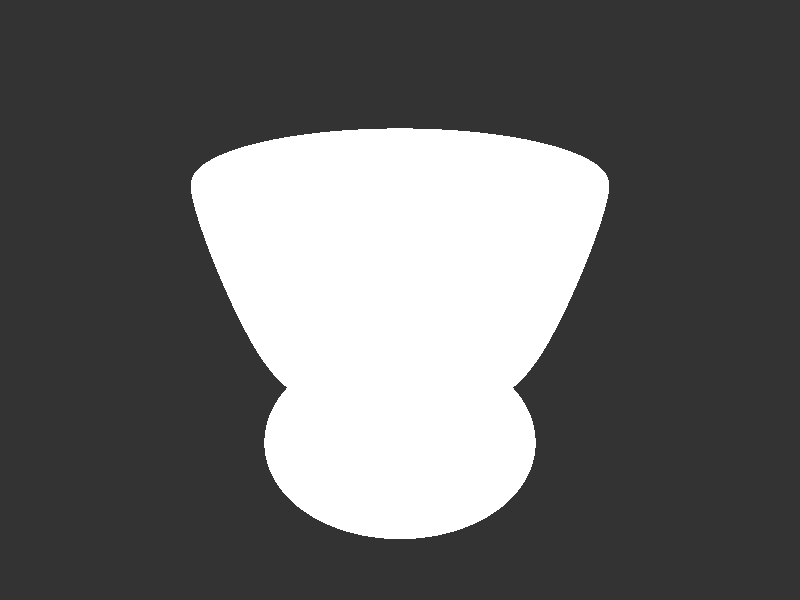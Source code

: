 background {
    rgb <.2,.2,.2>
}

camera {
    location <0,10,-12>
    look_at <0,4,0>
}

light_source {
    <20,20,-20>        // location
    rgb <1,1,1>
}

#declare cup =
	lathe {
		cubic_spline
		10	
		<0,0>, <3,0>, <3,1>, 
		<1,1>, <1,3>, <3,3>, 
		<4,7>, <2,4>, <0,4>, <-1,3>

		pigment { rgbf <1,1,1, .8> }

		finish {
			ambient .2
			roughness .1
			specular .8
			reflection .2
		}

		interior { ior 1.5 }
	};

object { cup }
